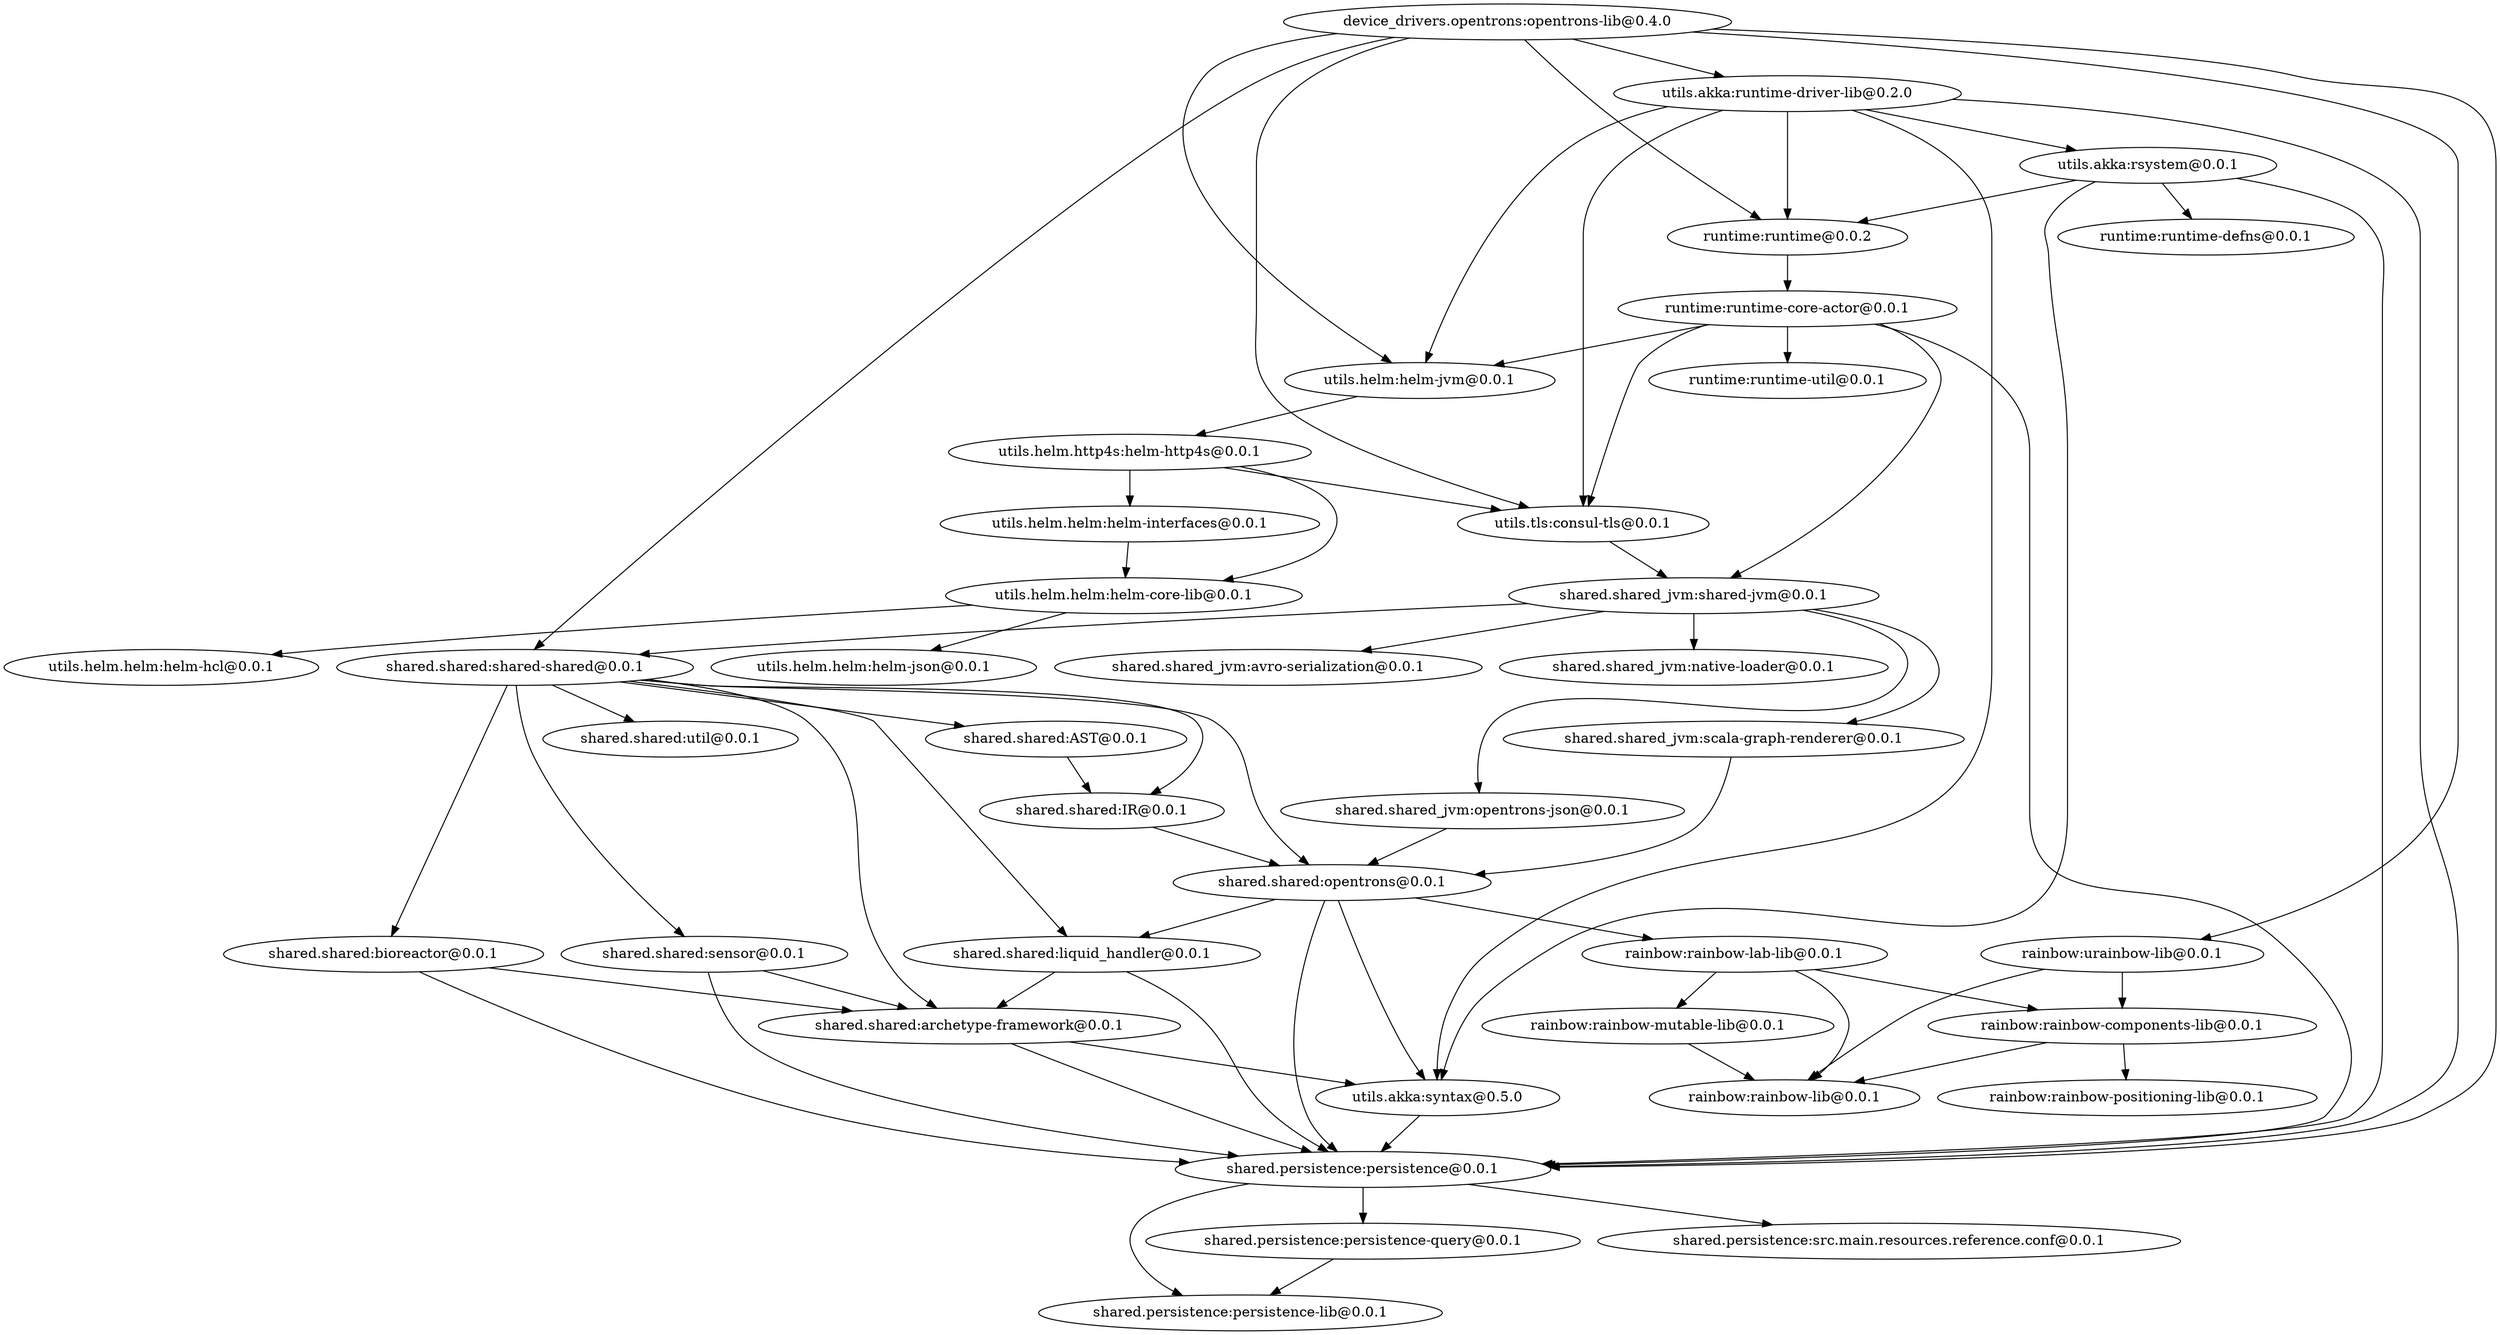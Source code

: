digraph {
  "device_drivers.opentrons:opentrons-lib@0.4.0";
  "rainbow:urainbow-lib@0.0.1";
  "rainbow:rainbow-components-lib@0.0.1";
  "rainbow:rainbow-lib@0.0.1";
  "rainbow:rainbow-positioning-lib@0.0.1";
  "runtime:runtime@0.0.2";
  "runtime:runtime-core-actor@0.0.1";
  "runtime:runtime-util@0.0.1";
  "shared.persistence:persistence@0.0.1";
  "shared.persistence:persistence-lib@0.0.1";
  "shared.persistence:persistence-query@0.0.1";
  "shared.persistence:src.main.resources.reference.conf@0.0.1";
  "shared.shared_jvm:shared-jvm@0.0.1";
  "shared.shared_jvm:avro-serialization@0.0.1";
  "shared.shared_jvm:native-loader@0.0.1";
  "shared.shared_jvm:opentrons-json@0.0.1";
  "shared.shared:opentrons@0.0.1";
  "shared.shared:liquid_handler@0.0.1";
  "shared.shared:archetype-framework@0.0.1";
  "utils.akka:syntax@0.5.0";
  "rainbow:rainbow-lab-lib@0.0.1";
  "rainbow:rainbow-mutable-lib@0.0.1";
  "shared.shared_jvm:scala-graph-renderer@0.0.1";
  "shared.shared:shared-shared@0.0.1";
  "shared.shared:AST@0.0.1";
  "shared.shared:IR@0.0.1";
  "shared.shared:bioreactor@0.0.1";
  "shared.shared:sensor@0.0.1";
  "shared.shared:util@0.0.1";
  "utils.tls:consul-tls@0.0.1";
  "utils.helm:helm-jvm@0.0.1";
  "utils.helm.http4s:helm-http4s@0.0.1";
  "utils.helm.helm:helm-interfaces@0.0.1";
  "utils.helm.helm:helm-core-lib@0.0.1";
  "utils.helm.helm:helm-hcl@0.0.1";
  "utils.helm.helm:helm-json@0.0.1";
  "utils.akka:runtime-driver-lib@0.2.0";
  "utils.akka:rsystem@0.0.1";
  "runtime:runtime-defns@0.0.1";

  "device_drivers.opentrons:opentrons-lib@0.4.0" -> "utils.tls:consul-tls@0.0.1";
  "device_drivers.opentrons:opentrons-lib@0.4.0" -> "utils.helm:helm-jvm@0.0.1";
  "device_drivers.opentrons:opentrons-lib@0.4.0" -> "utils.akka:runtime-driver-lib@0.2.0";
  "device_drivers.opentrons:opentrons-lib@0.4.0" -> "shared.shared:shared-shared@0.0.1";
  "device_drivers.opentrons:opentrons-lib@0.4.0" -> "shared.persistence:persistence@0.0.1";
  "device_drivers.opentrons:opentrons-lib@0.4.0" -> "runtime:runtime@0.0.2";
  "device_drivers.opentrons:opentrons-lib@0.4.0" -> "rainbow:urainbow-lib@0.0.1";
  "rainbow:urainbow-lib@0.0.1" -> "rainbow:rainbow-lib@0.0.1";
  "rainbow:urainbow-lib@0.0.1" -> "rainbow:rainbow-components-lib@0.0.1";
  "rainbow:rainbow-components-lib@0.0.1" -> "rainbow:rainbow-positioning-lib@0.0.1";
  "rainbow:rainbow-components-lib@0.0.1" -> "rainbow:rainbow-lib@0.0.1";
  "runtime:runtime@0.0.2" -> "runtime:runtime-core-actor@0.0.1";
  "runtime:runtime-core-actor@0.0.1" -> "utils.helm:helm-jvm@0.0.1";
  "runtime:runtime-core-actor@0.0.1" -> "utils.tls:consul-tls@0.0.1";
  "runtime:runtime-core-actor@0.0.1" -> "shared.shared_jvm:shared-jvm@0.0.1";
  "runtime:runtime-core-actor@0.0.1" -> "shared.persistence:persistence@0.0.1";
  "runtime:runtime-core-actor@0.0.1" -> "runtime:runtime-util@0.0.1";
  "shared.persistence:persistence@0.0.1" -> "shared.persistence:src.main.resources.reference.conf@0.0.1";
  "shared.persistence:persistence@0.0.1" -> "shared.persistence:persistence-query@0.0.1";
  "shared.persistence:persistence@0.0.1" -> "shared.persistence:persistence-lib@0.0.1";
  "shared.persistence:persistence-query@0.0.1" -> "shared.persistence:persistence-lib@0.0.1";
  "shared.shared_jvm:shared-jvm@0.0.1" -> "shared.shared:shared-shared@0.0.1";
  "shared.shared_jvm:shared-jvm@0.0.1" -> "shared.shared_jvm:scala-graph-renderer@0.0.1";
  "shared.shared_jvm:shared-jvm@0.0.1" -> "shared.shared_jvm:opentrons-json@0.0.1";
  "shared.shared_jvm:shared-jvm@0.0.1" -> "shared.shared_jvm:native-loader@0.0.1";
  "shared.shared_jvm:shared-jvm@0.0.1" -> "shared.shared_jvm:avro-serialization@0.0.1";
  "shared.shared_jvm:opentrons-json@0.0.1" -> "shared.shared:opentrons@0.0.1";
  "shared.shared:opentrons@0.0.1" -> "rainbow:rainbow-lab-lib@0.0.1";
  "shared.shared:opentrons@0.0.1" -> "shared.persistence:persistence@0.0.1";
  "shared.shared:opentrons@0.0.1" -> "utils.akka:syntax@0.5.0";
  "shared.shared:opentrons@0.0.1" -> "shared.shared:liquid_handler@0.0.1";
  "shared.shared:liquid_handler@0.0.1" -> "shared.persistence:persistence@0.0.1";
  "shared.shared:liquid_handler@0.0.1" -> "shared.shared:archetype-framework@0.0.1";
  "shared.shared:archetype-framework@0.0.1" -> "shared.persistence:persistence@0.0.1";
  "shared.shared:archetype-framework@0.0.1" -> "utils.akka:syntax@0.5.0";
  "utils.akka:syntax@0.5.0" -> "shared.persistence:persistence@0.0.1";
  "rainbow:rainbow-lab-lib@0.0.1" -> "rainbow:rainbow-mutable-lib@0.0.1";
  "rainbow:rainbow-lab-lib@0.0.1" -> "rainbow:rainbow-lib@0.0.1";
  "rainbow:rainbow-lab-lib@0.0.1" -> "rainbow:rainbow-components-lib@0.0.1";
  "rainbow:rainbow-mutable-lib@0.0.1" -> "rainbow:rainbow-lib@0.0.1";
  "shared.shared_jvm:scala-graph-renderer@0.0.1" -> "shared.shared:opentrons@0.0.1";
  "shared.shared:shared-shared@0.0.1" -> "shared.shared:util@0.0.1";
  "shared.shared:shared-shared@0.0.1" -> "shared.shared:sensor@0.0.1";
  "shared.shared:shared-shared@0.0.1" -> "shared.shared:opentrons@0.0.1";
  "shared.shared:shared-shared@0.0.1" -> "shared.shared:liquid_handler@0.0.1";
  "shared.shared:shared-shared@0.0.1" -> "shared.shared:bioreactor@0.0.1";
  "shared.shared:shared-shared@0.0.1" -> "shared.shared:archetype-framework@0.0.1";
  "shared.shared:shared-shared@0.0.1" -> "shared.shared:IR@0.0.1";
  "shared.shared:shared-shared@0.0.1" -> "shared.shared:AST@0.0.1";
  "shared.shared:AST@0.0.1" -> "shared.shared:IR@0.0.1";
  "shared.shared:IR@0.0.1" -> "shared.shared:opentrons@0.0.1";
  "shared.shared:bioreactor@0.0.1" -> "shared.persistence:persistence@0.0.1";
  "shared.shared:bioreactor@0.0.1" -> "shared.shared:archetype-framework@0.0.1";
  "shared.shared:sensor@0.0.1" -> "shared.persistence:persistence@0.0.1";
  "shared.shared:sensor@0.0.1" -> "shared.shared:archetype-framework@0.0.1";
  "utils.tls:consul-tls@0.0.1" -> "shared.shared_jvm:shared-jvm@0.0.1";
  "utils.helm:helm-jvm@0.0.1" -> "utils.helm.http4s:helm-http4s@0.0.1";
  "utils.helm.http4s:helm-http4s@0.0.1" -> "utils.helm.helm:helm-core-lib@0.0.1";
  "utils.helm.http4s:helm-http4s@0.0.1" -> "utils.helm.helm:helm-interfaces@0.0.1";
  "utils.helm.http4s:helm-http4s@0.0.1" -> "utils.tls:consul-tls@0.0.1";
  "utils.helm.helm:helm-interfaces@0.0.1" -> "utils.helm.helm:helm-core-lib@0.0.1";
  "utils.helm.helm:helm-core-lib@0.0.1" -> "utils.helm.helm:helm-json@0.0.1";
  "utils.helm.helm:helm-core-lib@0.0.1" -> "utils.helm.helm:helm-hcl@0.0.1";
  "utils.akka:runtime-driver-lib@0.2.0" -> "runtime:runtime@0.0.2";
  "utils.akka:runtime-driver-lib@0.2.0" -> "shared.persistence:persistence@0.0.1";
  "utils.akka:runtime-driver-lib@0.2.0" -> "utils.helm:helm-jvm@0.0.1";
  "utils.akka:runtime-driver-lib@0.2.0" -> "utils.tls:consul-tls@0.0.1";
  "utils.akka:runtime-driver-lib@0.2.0" -> "utils.akka:syntax@0.5.0";
  "utils.akka:runtime-driver-lib@0.2.0" -> "utils.akka:rsystem@0.0.1";
  "utils.akka:rsystem@0.0.1" -> "runtime:runtime@0.0.2";
  "utils.akka:rsystem@0.0.1" -> "runtime:runtime-defns@0.0.1";
  "utils.akka:rsystem@0.0.1" -> "shared.persistence:persistence@0.0.1";
  "utils.akka:rsystem@0.0.1" -> "utils.akka:syntax@0.5.0";
}
